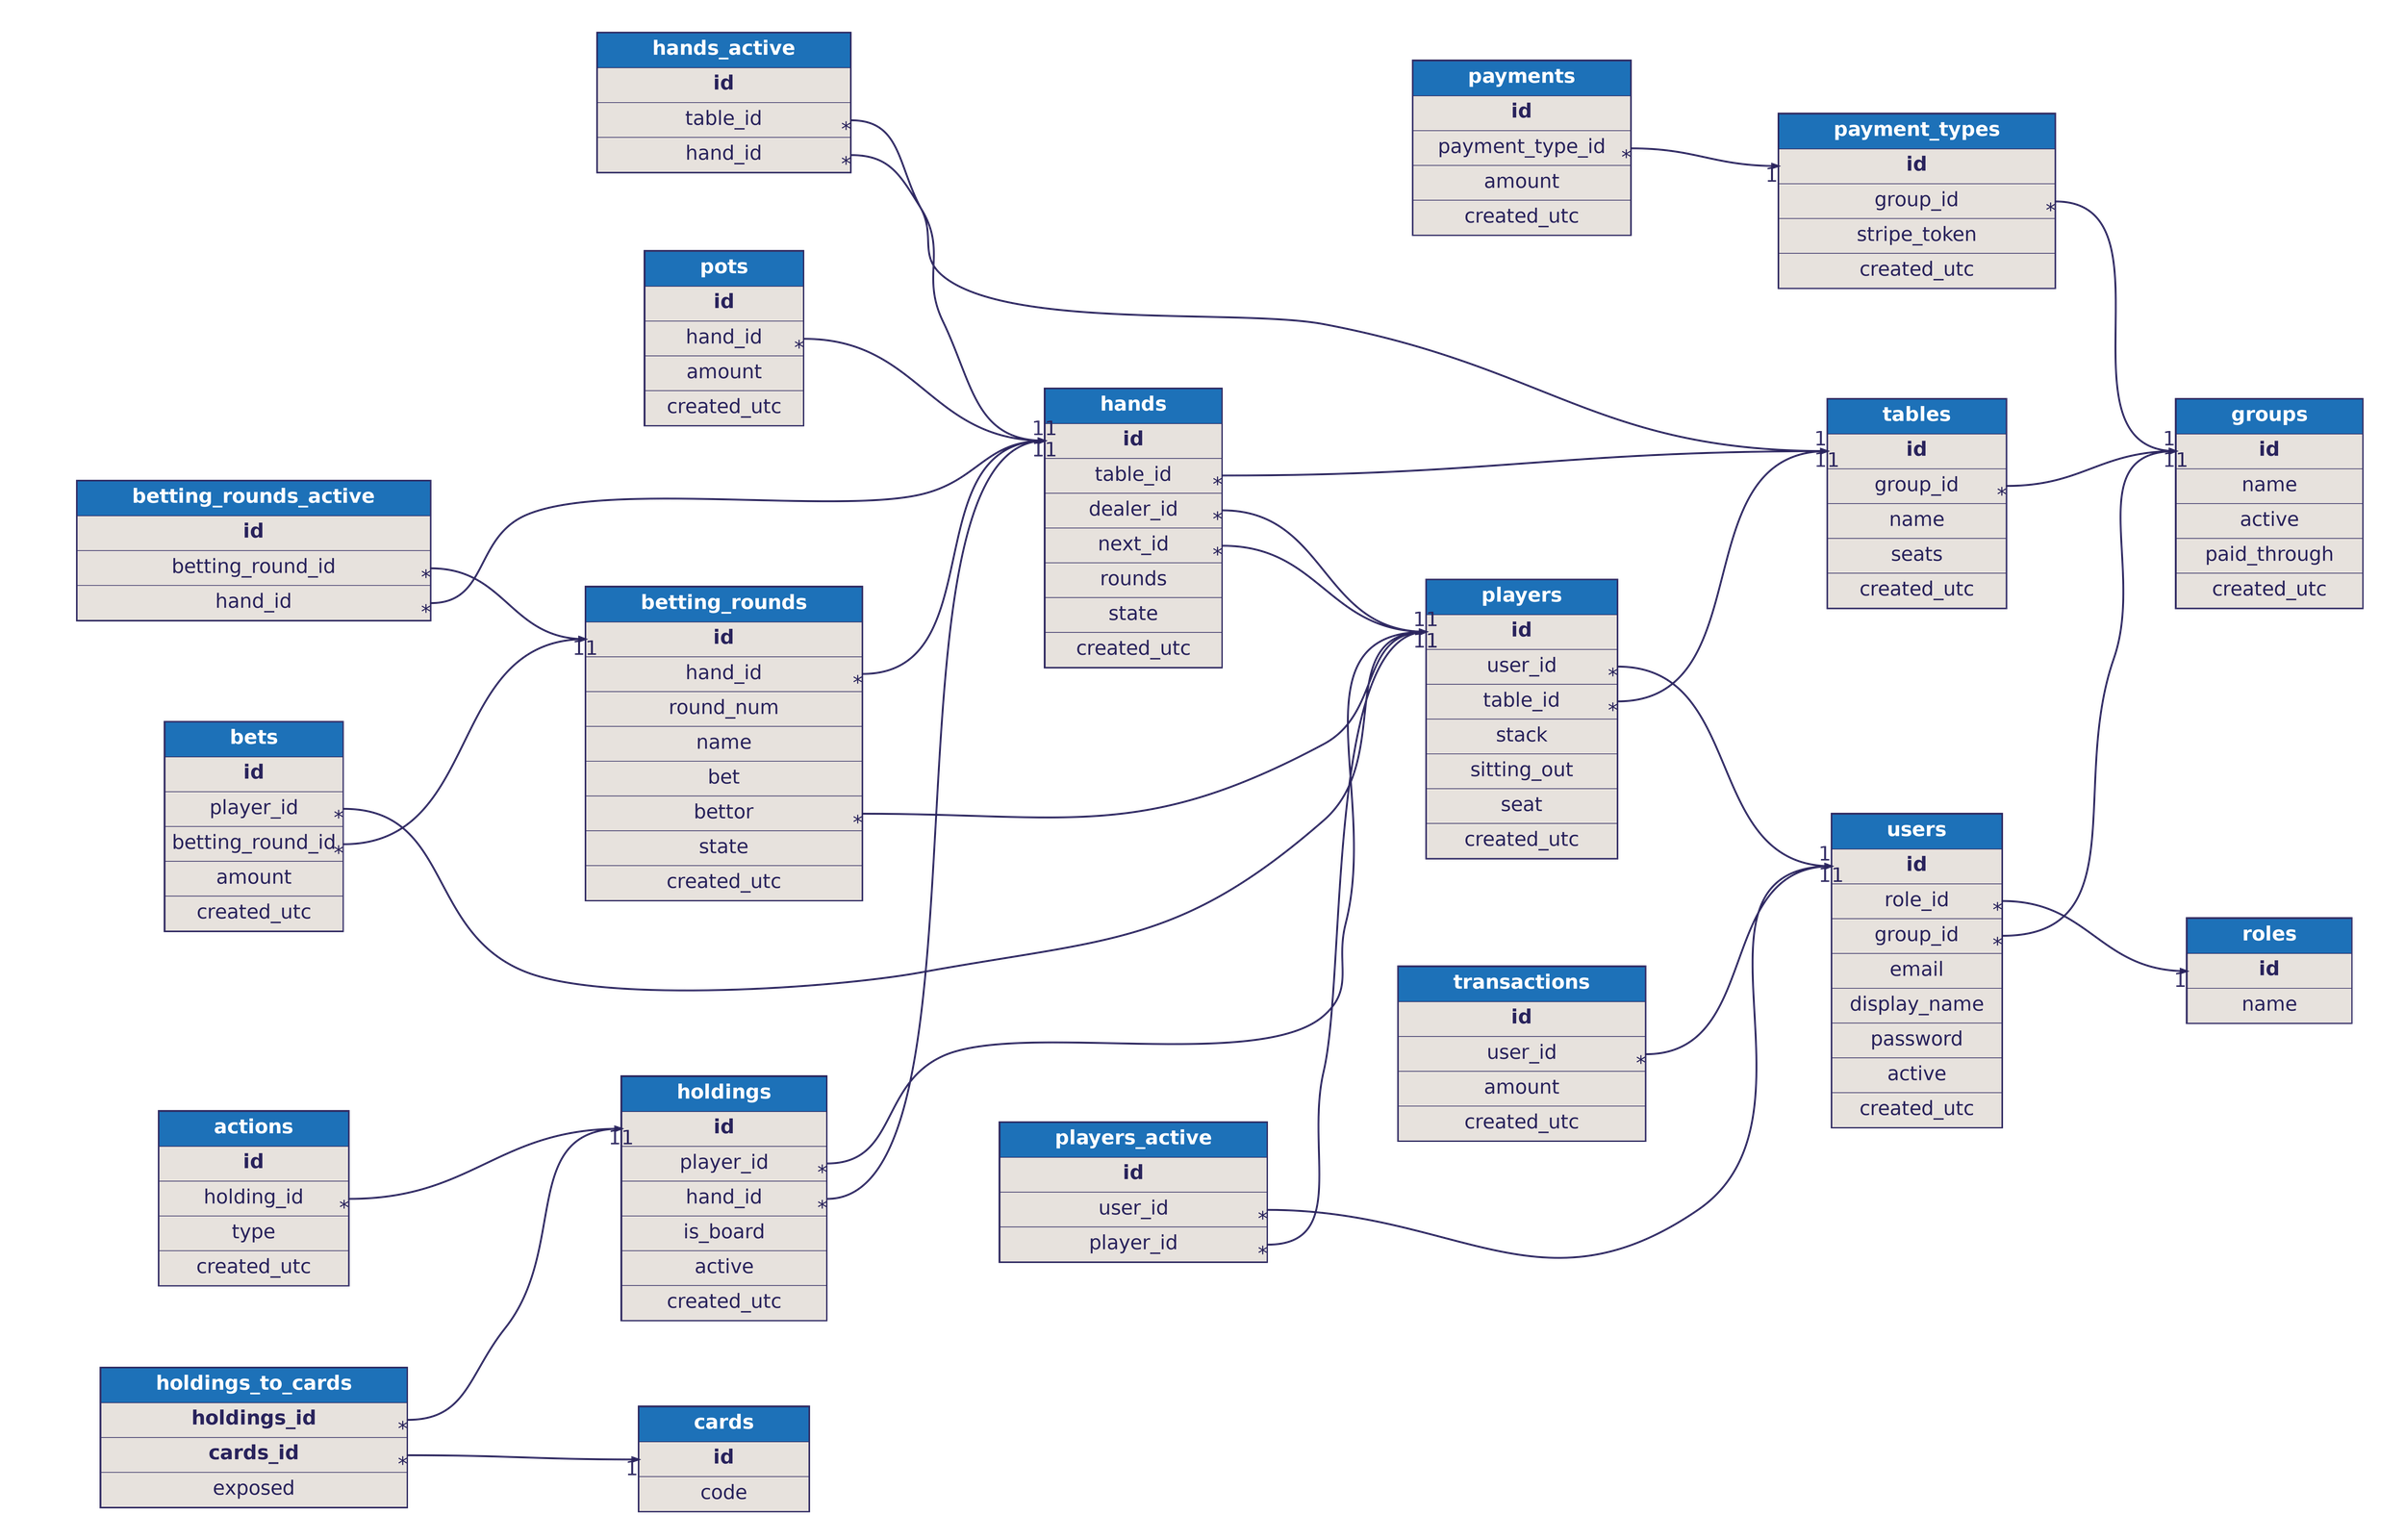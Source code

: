digraph dbml {
      rankdir=LR;
      graph [fontname="helvetica", fontsize=32, fontcolor="#29235c", bgcolor="transparent"];
      node [penwidth=0, margin=0, fontname="helvetica", fontsize=32, fontcolor="#29235c"];
      edge [fontname="helvetica", fontsize=32, fontcolor="#29235c", color="#29235c"];

      
      
      "groups" [id=groups;label=<<TABLE BORDER="2" COLOR="#29235c" CELLBORDER="1" CELLSPACING="0" CELLPADDING="10" >
      <TR><TD PORT="f0" WIDTH="150" BGCOLOR="#1d71b8"><font color="#ffffff"><B>       groups       </B></font></TD></TR>
<TR><TD PORT="f1" BGCOLOR="#e7e2dd"><b>id</b></TD></TR>
<TR><TD PORT="f2" BGCOLOR="#e7e2dd">name</TD></TR>
<TR><TD PORT="f3" BGCOLOR="#e7e2dd">active</TD></TR>
<TR><TD PORT="f4" BGCOLOR="#e7e2dd">paid_through</TD></TR>
<TR><TD PORT="f5" BGCOLOR="#e7e2dd">created_utc</TD></TR>
    </TABLE>>];
"payment_types" [id=payment_types;label=<<TABLE BORDER="2" COLOR="#29235c" CELLBORDER="1" CELLSPACING="0" CELLPADDING="10" >
      <TR><TD PORT="f0" WIDTH="150" BGCOLOR="#1d71b8"><font color="#ffffff"><B>       payment_types       </B></font></TD></TR>
<TR><TD PORT="f1" BGCOLOR="#e7e2dd"><b>id</b></TD></TR>
<TR><TD PORT="f2" BGCOLOR="#e7e2dd">group_id</TD></TR>
<TR><TD PORT="f3" BGCOLOR="#e7e2dd">stripe_token</TD></TR>
<TR><TD PORT="f4" BGCOLOR="#e7e2dd">created_utc</TD></TR>
    </TABLE>>];
"payments" [id=payments;label=<<TABLE BORDER="2" COLOR="#29235c" CELLBORDER="1" CELLSPACING="0" CELLPADDING="10" >
      <TR><TD PORT="f0" WIDTH="150" BGCOLOR="#1d71b8"><font color="#ffffff"><B>       payments       </B></font></TD></TR>
<TR><TD PORT="f1" BGCOLOR="#e7e2dd"><b>id</b></TD></TR>
<TR><TD PORT="f2" BGCOLOR="#e7e2dd">payment_type_id</TD></TR>
<TR><TD PORT="f3" BGCOLOR="#e7e2dd">amount</TD></TR>
<TR><TD PORT="f4" BGCOLOR="#e7e2dd">created_utc</TD></TR>
    </TABLE>>];
"roles" [id=roles;label=<<TABLE BORDER="2" COLOR="#29235c" CELLBORDER="1" CELLSPACING="0" CELLPADDING="10" >
      <TR><TD PORT="f0" WIDTH="150" BGCOLOR="#1d71b8"><font color="#ffffff"><B>       roles       </B></font></TD></TR>
<TR><TD PORT="f1" BGCOLOR="#e7e2dd"><b>id</b></TD></TR>
<TR><TD PORT="f2" BGCOLOR="#e7e2dd">name</TD></TR>
    </TABLE>>];
"users" [id=users;label=<<TABLE BORDER="2" COLOR="#29235c" CELLBORDER="1" CELLSPACING="0" CELLPADDING="10" >
      <TR><TD PORT="f0" WIDTH="150" BGCOLOR="#1d71b8"><font color="#ffffff"><B>       users       </B></font></TD></TR>
<TR><TD PORT="f1" BGCOLOR="#e7e2dd"><b>id</b></TD></TR>
<TR><TD PORT="f2" BGCOLOR="#e7e2dd">role_id</TD></TR>
<TR><TD PORT="f3" BGCOLOR="#e7e2dd">group_id</TD></TR>
<TR><TD PORT="f4" BGCOLOR="#e7e2dd">email</TD></TR>
<TR><TD PORT="f5" BGCOLOR="#e7e2dd">display_name</TD></TR>
<TR><TD PORT="f6" BGCOLOR="#e7e2dd">password</TD></TR>
<TR><TD PORT="f7" BGCOLOR="#e7e2dd">active</TD></TR>
<TR><TD PORT="f8" BGCOLOR="#e7e2dd">created_utc</TD></TR>
    </TABLE>>];
"transactions" [id=transactions;label=<<TABLE BORDER="2" COLOR="#29235c" CELLBORDER="1" CELLSPACING="0" CELLPADDING="10" >
      <TR><TD PORT="f0" WIDTH="150" BGCOLOR="#1d71b8"><font color="#ffffff"><B>       transactions       </B></font></TD></TR>
<TR><TD PORT="f1" BGCOLOR="#e7e2dd"><b>id</b></TD></TR>
<TR><TD PORT="f2" BGCOLOR="#e7e2dd">user_id</TD></TR>
<TR><TD PORT="f3" BGCOLOR="#e7e2dd">amount</TD></TR>
<TR><TD PORT="f4" BGCOLOR="#e7e2dd">created_utc</TD></TR>
    </TABLE>>];
"tables" [id=tables;label=<<TABLE BORDER="2" COLOR="#29235c" CELLBORDER="1" CELLSPACING="0" CELLPADDING="10" >
      <TR><TD PORT="f0" WIDTH="150" BGCOLOR="#1d71b8"><font color="#ffffff"><B>       tables       </B></font></TD></TR>
<TR><TD PORT="f1" BGCOLOR="#e7e2dd"><b>id</b></TD></TR>
<TR><TD PORT="f2" BGCOLOR="#e7e2dd">group_id</TD></TR>
<TR><TD PORT="f3" BGCOLOR="#e7e2dd">name</TD></TR>
<TR><TD PORT="f4" BGCOLOR="#e7e2dd">seats</TD></TR>
<TR><TD PORT="f5" BGCOLOR="#e7e2dd">created_utc</TD></TR>
    </TABLE>>];
"players" [id=players;label=<<TABLE BORDER="2" COLOR="#29235c" CELLBORDER="1" CELLSPACING="0" CELLPADDING="10" >
      <TR><TD PORT="f0" WIDTH="150" BGCOLOR="#1d71b8"><font color="#ffffff"><B>       players       </B></font></TD></TR>
<TR><TD PORT="f1" BGCOLOR="#e7e2dd"><b>id</b></TD></TR>
<TR><TD PORT="f2" BGCOLOR="#e7e2dd">user_id</TD></TR>
<TR><TD PORT="f3" BGCOLOR="#e7e2dd">table_id</TD></TR>
<TR><TD PORT="f4" BGCOLOR="#e7e2dd">stack</TD></TR>
<TR><TD PORT="f5" BGCOLOR="#e7e2dd">sitting_out</TD></TR>
<TR><TD PORT="f6" BGCOLOR="#e7e2dd">seat</TD></TR>
<TR><TD PORT="f7" BGCOLOR="#e7e2dd">created_utc</TD></TR>
    </TABLE>>];
"players_active" [id=players_active;label=<<TABLE BORDER="2" COLOR="#29235c" CELLBORDER="1" CELLSPACING="0" CELLPADDING="10" >
      <TR><TD PORT="f0" WIDTH="150" BGCOLOR="#1d71b8"><font color="#ffffff"><B>       players_active       </B></font></TD></TR>
<TR><TD PORT="f1" BGCOLOR="#e7e2dd"><b>id</b></TD></TR>
<TR><TD PORT="f2" BGCOLOR="#e7e2dd">user_id</TD></TR>
<TR><TD PORT="f3" BGCOLOR="#e7e2dd">player_id</TD></TR>
    </TABLE>>];
"hands" [id=hands;label=<<TABLE BORDER="2" COLOR="#29235c" CELLBORDER="1" CELLSPACING="0" CELLPADDING="10" >
      <TR><TD PORT="f0" WIDTH="150" BGCOLOR="#1d71b8"><font color="#ffffff"><B>       hands       </B></font></TD></TR>
<TR><TD PORT="f1" BGCOLOR="#e7e2dd"><b>id</b></TD></TR>
<TR><TD PORT="f2" BGCOLOR="#e7e2dd">table_id</TD></TR>
<TR><TD PORT="f3" BGCOLOR="#e7e2dd">dealer_id</TD></TR>
<TR><TD PORT="f4" BGCOLOR="#e7e2dd">next_id</TD></TR>
<TR><TD PORT="f5" BGCOLOR="#e7e2dd">rounds</TD></TR>
<TR><TD PORT="f6" BGCOLOR="#e7e2dd">state</TD></TR>
<TR><TD PORT="f7" BGCOLOR="#e7e2dd">created_utc</TD></TR>
    </TABLE>>];
"hands_active" [id=hands_active;label=<<TABLE BORDER="2" COLOR="#29235c" CELLBORDER="1" CELLSPACING="0" CELLPADDING="10" >
      <TR><TD PORT="f0" WIDTH="150" BGCOLOR="#1d71b8"><font color="#ffffff"><B>       hands_active       </B></font></TD></TR>
<TR><TD PORT="f1" BGCOLOR="#e7e2dd"><b>id</b></TD></TR>
<TR><TD PORT="f2" BGCOLOR="#e7e2dd">table_id</TD></TR>
<TR><TD PORT="f3" BGCOLOR="#e7e2dd">hand_id</TD></TR>
    </TABLE>>];
"pots" [id=pots;label=<<TABLE BORDER="2" COLOR="#29235c" CELLBORDER="1" CELLSPACING="0" CELLPADDING="10" >
      <TR><TD PORT="f0" WIDTH="150" BGCOLOR="#1d71b8"><font color="#ffffff"><B>       pots       </B></font></TD></TR>
<TR><TD PORT="f1" BGCOLOR="#e7e2dd"><b>id</b></TD></TR>
<TR><TD PORT="f2" BGCOLOR="#e7e2dd">hand_id</TD></TR>
<TR><TD PORT="f3" BGCOLOR="#e7e2dd">amount</TD></TR>
<TR><TD PORT="f4" BGCOLOR="#e7e2dd">created_utc</TD></TR>
    </TABLE>>];
"betting_rounds" [id=betting_rounds;label=<<TABLE BORDER="2" COLOR="#29235c" CELLBORDER="1" CELLSPACING="0" CELLPADDING="10" >
      <TR><TD PORT="f0" WIDTH="150" BGCOLOR="#1d71b8"><font color="#ffffff"><B>       betting_rounds       </B></font></TD></TR>
<TR><TD PORT="f1" BGCOLOR="#e7e2dd"><b>id</b></TD></TR>
<TR><TD PORT="f2" BGCOLOR="#e7e2dd">hand_id</TD></TR>
<TR><TD PORT="f3" BGCOLOR="#e7e2dd">round_num</TD></TR>
<TR><TD PORT="f4" BGCOLOR="#e7e2dd">name</TD></TR>
<TR><TD PORT="f5" BGCOLOR="#e7e2dd">bet</TD></TR>
<TR><TD PORT="f6" BGCOLOR="#e7e2dd">bettor</TD></TR>
<TR><TD PORT="f7" BGCOLOR="#e7e2dd">state</TD></TR>
<TR><TD PORT="f8" BGCOLOR="#e7e2dd">created_utc</TD></TR>
    </TABLE>>];
"betting_rounds_active" [id=betting_rounds_active;label=<<TABLE BORDER="2" COLOR="#29235c" CELLBORDER="1" CELLSPACING="0" CELLPADDING="10" >
      <TR><TD PORT="f0" WIDTH="150" BGCOLOR="#1d71b8"><font color="#ffffff"><B>       betting_rounds_active       </B></font></TD></TR>
<TR><TD PORT="f1" BGCOLOR="#e7e2dd"><b>id</b></TD></TR>
<TR><TD PORT="f2" BGCOLOR="#e7e2dd">betting_round_id</TD></TR>
<TR><TD PORT="f3" BGCOLOR="#e7e2dd">hand_id</TD></TR>
    </TABLE>>];
"bets" [id=bets;label=<<TABLE BORDER="2" COLOR="#29235c" CELLBORDER="1" CELLSPACING="0" CELLPADDING="10" >
      <TR><TD PORT="f0" WIDTH="150" BGCOLOR="#1d71b8"><font color="#ffffff"><B>       bets       </B></font></TD></TR>
<TR><TD PORT="f1" BGCOLOR="#e7e2dd"><b>id</b></TD></TR>
<TR><TD PORT="f2" BGCOLOR="#e7e2dd">player_id</TD></TR>
<TR><TD PORT="f3" BGCOLOR="#e7e2dd">betting_round_id</TD></TR>
<TR><TD PORT="f4" BGCOLOR="#e7e2dd">amount</TD></TR>
<TR><TD PORT="f5" BGCOLOR="#e7e2dd">created_utc</TD></TR>
    </TABLE>>];
"holdings" [id=holdings;label=<<TABLE BORDER="2" COLOR="#29235c" CELLBORDER="1" CELLSPACING="0" CELLPADDING="10" >
      <TR><TD PORT="f0" WIDTH="150" BGCOLOR="#1d71b8"><font color="#ffffff"><B>       holdings       </B></font></TD></TR>
<TR><TD PORT="f1" BGCOLOR="#e7e2dd"><b>id</b></TD></TR>
<TR><TD PORT="f2" BGCOLOR="#e7e2dd">player_id</TD></TR>
<TR><TD PORT="f3" BGCOLOR="#e7e2dd">hand_id</TD></TR>
<TR><TD PORT="f4" BGCOLOR="#e7e2dd">is_board</TD></TR>
<TR><TD PORT="f5" BGCOLOR="#e7e2dd">active</TD></TR>
<TR><TD PORT="f6" BGCOLOR="#e7e2dd">created_utc</TD></TR>
    </TABLE>>];
"cards" [id=cards;label=<<TABLE BORDER="2" COLOR="#29235c" CELLBORDER="1" CELLSPACING="0" CELLPADDING="10" >
      <TR><TD PORT="f0" WIDTH="150" BGCOLOR="#1d71b8"><font color="#ffffff"><B>       cards       </B></font></TD></TR>
<TR><TD PORT="f1" BGCOLOR="#e7e2dd"><b>id</b></TD></TR>
<TR><TD PORT="f2" BGCOLOR="#e7e2dd">code</TD></TR>
    </TABLE>>];
"holdings_to_cards" [id=holdings_to_cards;label=<<TABLE BORDER="2" COLOR="#29235c" CELLBORDER="1" CELLSPACING="0" CELLPADDING="10" >
      <TR><TD PORT="f0" WIDTH="150" BGCOLOR="#1d71b8"><font color="#ffffff"><B>       holdings_to_cards       </B></font></TD></TR>
<TR><TD PORT="f1" BGCOLOR="#e7e2dd"><b>holdings_id</b></TD></TR>
<TR><TD PORT="f2" BGCOLOR="#e7e2dd"><b>cards_id</b></TD></TR>
<TR><TD PORT="f3" BGCOLOR="#e7e2dd">exposed</TD></TR>
    </TABLE>>];
"actions" [id=actions;label=<<TABLE BORDER="2" COLOR="#29235c" CELLBORDER="1" CELLSPACING="0" CELLPADDING="10" >
      <TR><TD PORT="f0" WIDTH="150" BGCOLOR="#1d71b8"><font color="#ffffff"><B>       actions       </B></font></TD></TR>
<TR><TD PORT="f1" BGCOLOR="#e7e2dd"><b>id</b></TD></TR>
<TR><TD PORT="f2" BGCOLOR="#e7e2dd">holding_id</TD></TR>
<TR><TD PORT="f3" BGCOLOR="#e7e2dd">type</TD></TR>
<TR><TD PORT="f4" BGCOLOR="#e7e2dd">created_utc</TD></TR>
    </TABLE>>];
    
      payment_types:0 -> groups:0 [style=invis, weight=100, color=red]
    payment_types:f2:e -> groups:f1:w [penwidth=3, color="#29235c", headlabel="1", taillabel="*", arrowhead="normal", arrowtail="none"]
payments:0 -> payment_types:0 [style=invis, weight=100, color=red]
    payments:f2:e -> payment_types:f1:w [penwidth=3, color="#29235c", headlabel="1", taillabel="*", arrowhead="normal", arrowtail="none"]
users:0 -> roles:0 [style=invis, weight=100, color=red]
    users:f2:e -> roles:f1:w [penwidth=3, color="#29235c", headlabel="1", taillabel="*", arrowhead="normal", arrowtail="none"]
users:0 -> groups:0 [style=invis, weight=100, color=red]
    users:f3:e -> groups:f1:w [penwidth=3, color="#29235c", headlabel="1", taillabel="*", arrowhead="normal", arrowtail="none"]
transactions:0 -> users:0 [style=invis, weight=100, color=red]
    transactions:f2:e -> users:f1:w [penwidth=3, color="#29235c", headlabel="1", taillabel="*", arrowhead="normal", arrowtail="none"]
tables:0 -> groups:0 [style=invis, weight=100, color=red]
    tables:f2:e -> groups:f1:w [penwidth=3, color="#29235c", headlabel="1", taillabel="*", arrowhead="normal", arrowtail="none"]
players:0 -> users:0 [style=invis, weight=100, color=red]
    players:f2:e -> users:f1:w [penwidth=3, color="#29235c", headlabel="1", taillabel="*", arrowhead="normal", arrowtail="none"]
players:0 -> tables:0 [style=invis, weight=100, color=red]
    players:f3:e -> tables:f1:w [penwidth=3, color="#29235c", headlabel="1", taillabel="*", arrowhead="normal", arrowtail="none"]
players_active:0 -> users:0 [style=invis, weight=100, color=red]
    players_active:f2:e -> users:f1:w [penwidth=3, color="#29235c", headlabel="1", taillabel="*", arrowhead="normal", arrowtail="none"]
players_active:0 -> players:0 [style=invis, weight=100, color=red]
    players_active:f3:e -> players:f1:w [penwidth=3, color="#29235c", headlabel="1", taillabel="*", arrowhead="normal", arrowtail="none"]
hands:0 -> tables:0 [style=invis, weight=100, color=red]
    hands:f2:e -> tables:f1:w [penwidth=3, color="#29235c", headlabel="1", taillabel="*", arrowhead="normal", arrowtail="none"]
hands:0 -> players:0 [style=invis, weight=100, color=red]
    hands:f3:e -> players:f1:w [penwidth=3, color="#29235c", headlabel="1", taillabel="*", arrowhead="normal", arrowtail="none"]
hands:0 -> players:0 [style=invis, weight=100, color=red]
    hands:f4:e -> players:f1:w [penwidth=3, color="#29235c", headlabel="1", taillabel="*", arrowhead="normal", arrowtail="none"]
hands_active:0 -> tables:0 [style=invis, weight=100, color=red]
    hands_active:f2:e -> tables:f1:w [penwidth=3, color="#29235c", headlabel="1", taillabel="*", arrowhead="normal", arrowtail="none"]
hands_active:0 -> hands:0 [style=invis, weight=100, color=red]
    hands_active:f3:e -> hands:f1:w [penwidth=3, color="#29235c", headlabel="1", taillabel="*", arrowhead="normal", arrowtail="none"]
pots:0 -> hands:0 [style=invis, weight=100, color=red]
    pots:f2:e -> hands:f1:w [penwidth=3, color="#29235c", headlabel="1", taillabel="*", arrowhead="normal", arrowtail="none"]
betting_rounds:0 -> hands:0 [style=invis, weight=100, color=red]
    betting_rounds:f2:e -> hands:f1:w [penwidth=3, color="#29235c", headlabel="1", taillabel="*", arrowhead="normal", arrowtail="none"]
betting_rounds:0 -> players:0 [style=invis, weight=100, color=red]
    betting_rounds:f6:e -> players:f1:w [penwidth=3, color="#29235c", headlabel="1", taillabel="*", arrowhead="normal", arrowtail="none"]
betting_rounds_active:0 -> betting_rounds:0 [style=invis, weight=100, color=red]
    betting_rounds_active:f2:e -> betting_rounds:f1:w [penwidth=3, color="#29235c", headlabel="1", taillabel="*", arrowhead="normal", arrowtail="none"]
betting_rounds_active:0 -> hands:0 [style=invis, weight=100, color=red]
    betting_rounds_active:f3:e -> hands:f1:w [penwidth=3, color="#29235c", headlabel="1", taillabel="*", arrowhead="normal", arrowtail="none"]
bets:0 -> players:0 [style=invis, weight=100, color=red]
    bets:f2:e -> players:f1:w [penwidth=3, color="#29235c", headlabel="1", taillabel="*", arrowhead="normal", arrowtail="none"]
bets:0 -> betting_rounds:0 [style=invis, weight=100, color=red]
    bets:f3:e -> betting_rounds:f1:w [penwidth=3, color="#29235c", headlabel="1", taillabel="*", arrowhead="normal", arrowtail="none"]
holdings:0 -> players:0 [style=invis, weight=100, color=red]
    holdings:f2:e -> players:f1:w [penwidth=3, color="#29235c", headlabel="1", taillabel="*", arrowhead="normal", arrowtail="none"]
holdings:0 -> hands:0 [style=invis, weight=100, color=red]
    holdings:f3:e -> hands:f1:w [penwidth=3, color="#29235c", headlabel="1", taillabel="*", arrowhead="normal", arrowtail="none"]
holdings_to_cards:0 -> holdings:0 [style=invis, weight=100, color=red]
    holdings_to_cards:f1:e -> holdings:f1:w [penwidth=3, color="#29235c", headlabel="1", taillabel="*", arrowhead="normal", arrowtail="none"]
holdings_to_cards:0 -> cards:0 [style=invis, weight=100, color=red]
    holdings_to_cards:f2:e -> cards:f1:w [penwidth=3, color="#29235c", headlabel="1", taillabel="*", arrowhead="normal", arrowtail="none"]
actions:0 -> holdings:0 [style=invis, weight=100, color=red]
    actions:f2:e -> holdings:f1:w [penwidth=3, color="#29235c", headlabel="1", taillabel="*", arrowhead="normal", arrowtail="none"]
    }